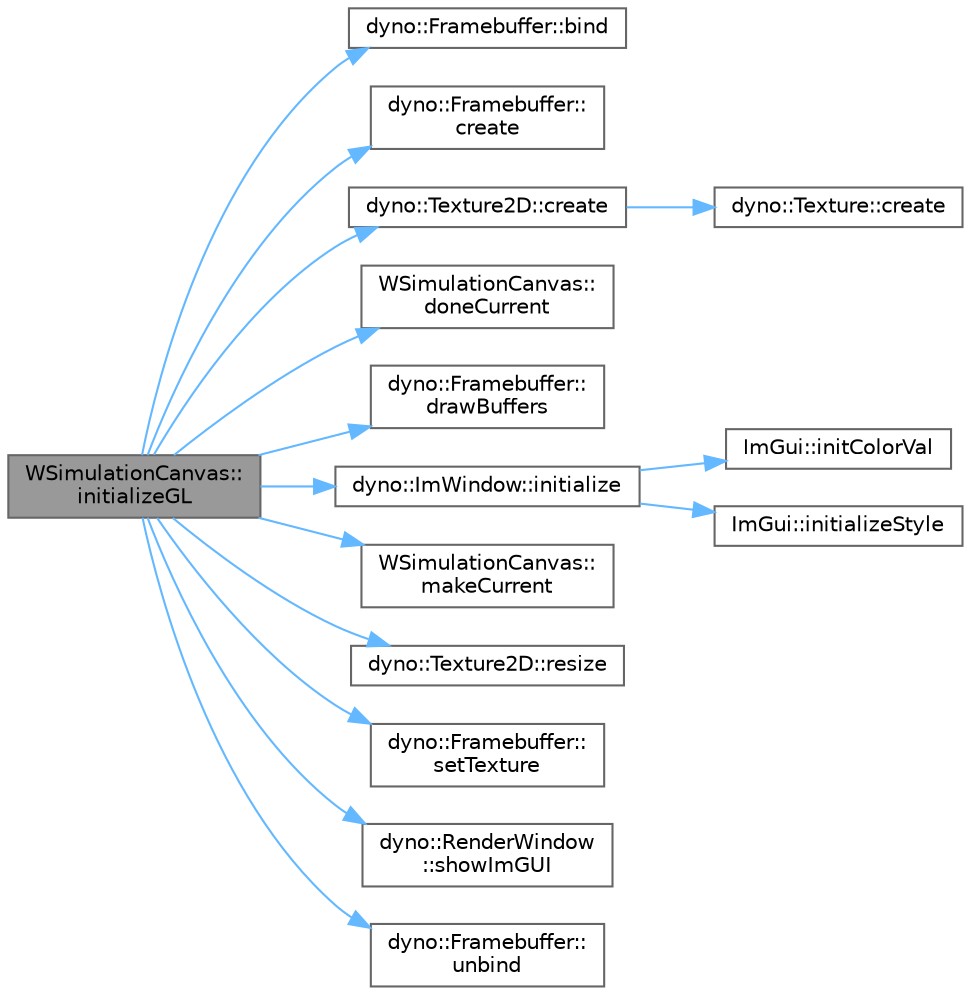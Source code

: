 digraph "WSimulationCanvas::initializeGL"
{
 // LATEX_PDF_SIZE
  bgcolor="transparent";
  edge [fontname=Helvetica,fontsize=10,labelfontname=Helvetica,labelfontsize=10];
  node [fontname=Helvetica,fontsize=10,shape=box,height=0.2,width=0.4];
  rankdir="LR";
  Node1 [id="Node000001",label="WSimulationCanvas::\linitializeGL",height=0.2,width=0.4,color="gray40", fillcolor="grey60", style="filled", fontcolor="black",tooltip=" "];
  Node1 -> Node2 [id="edge1_Node000001_Node000002",color="steelblue1",style="solid",tooltip=" "];
  Node2 [id="Node000002",label="dyno::Framebuffer::bind",height=0.2,width=0.4,color="grey40", fillcolor="white", style="filled",URL="$classdyno_1_1_framebuffer.html#a8a33e123f1b48f2184b34063340ed269",tooltip=" "];
  Node1 -> Node3 [id="edge2_Node000001_Node000003",color="steelblue1",style="solid",tooltip=" "];
  Node3 [id="Node000003",label="dyno::Framebuffer::\lcreate",height=0.2,width=0.4,color="grey40", fillcolor="white", style="filled",URL="$classdyno_1_1_framebuffer.html#ae81081ecb2e03637b91c4ae9efe48205",tooltip=" "];
  Node1 -> Node4 [id="edge3_Node000001_Node000004",color="steelblue1",style="solid",tooltip=" "];
  Node4 [id="Node000004",label="dyno::Texture2D::create",height=0.2,width=0.4,color="grey40", fillcolor="white", style="filled",URL="$classdyno_1_1_texture2_d.html#a0bdfc817b0cc0adc32bc18cc6f73ab34",tooltip=" "];
  Node4 -> Node5 [id="edge4_Node000004_Node000005",color="steelblue1",style="solid",tooltip=" "];
  Node5 [id="Node000005",label="dyno::Texture::create",height=0.2,width=0.4,color="grey40", fillcolor="white", style="filled",URL="$classdyno_1_1_texture.html#a15bb916bfec4e31287ee3f71af7dd3e2",tooltip=" "];
  Node1 -> Node6 [id="edge5_Node000001_Node000006",color="steelblue1",style="solid",tooltip=" "];
  Node6 [id="Node000006",label="WSimulationCanvas::\ldoneCurrent",height=0.2,width=0.4,color="grey40", fillcolor="white", style="filled",URL="$class_w_simulation_canvas.html#a093d044a20107c8e7d78417914fdef49",tooltip=" "];
  Node1 -> Node7 [id="edge6_Node000001_Node000007",color="steelblue1",style="solid",tooltip=" "];
  Node7 [id="Node000007",label="dyno::Framebuffer::\ldrawBuffers",height=0.2,width=0.4,color="grey40", fillcolor="white", style="filled",URL="$classdyno_1_1_framebuffer.html#ac2ab463a6d6572833fd04c41efd9b37b",tooltip=" "];
  Node1 -> Node8 [id="edge7_Node000001_Node000008",color="steelblue1",style="solid",tooltip=" "];
  Node8 [id="Node000008",label="dyno::ImWindow::initialize",height=0.2,width=0.4,color="grey40", fillcolor="white", style="filled",URL="$classdyno_1_1_im_window.html#af9f5295ad72248cfcd9a9e2cb17dcf01",tooltip=" "];
  Node8 -> Node9 [id="edge8_Node000008_Node000009",color="steelblue1",style="solid",tooltip=" "];
  Node9 [id="Node000009",label="ImGui::initColorVal",height=0.2,width=0.4,color="grey40", fillcolor="white", style="filled",URL="$namespace_im_gui.html#a528fc255d30bd08dca32b91207e92524",tooltip=" "];
  Node8 -> Node10 [id="edge9_Node000008_Node000010",color="steelblue1",style="solid",tooltip=" "];
  Node10 [id="Node000010",label="ImGui::initializeStyle",height=0.2,width=0.4,color="grey40", fillcolor="white", style="filled",URL="$namespace_im_gui.html#a3efe91fac863dfddb0d0ab6491b67ad5",tooltip=" "];
  Node1 -> Node11 [id="edge10_Node000001_Node000011",color="steelblue1",style="solid",tooltip=" "];
  Node11 [id="Node000011",label="WSimulationCanvas::\lmakeCurrent",height=0.2,width=0.4,color="grey40", fillcolor="white", style="filled",URL="$class_w_simulation_canvas.html#a7fb0546b70b614547ec2a54389e56348",tooltip=" "];
  Node1 -> Node12 [id="edge11_Node000001_Node000012",color="steelblue1",style="solid",tooltip=" "];
  Node12 [id="Node000012",label="dyno::Texture2D::resize",height=0.2,width=0.4,color="grey40", fillcolor="white", style="filled",URL="$classdyno_1_1_texture2_d.html#a4f581d15b30e3343c37c31aa39aa6b81",tooltip=" "];
  Node1 -> Node13 [id="edge12_Node000001_Node000013",color="steelblue1",style="solid",tooltip=" "];
  Node13 [id="Node000013",label="dyno::Framebuffer::\lsetTexture",height=0.2,width=0.4,color="grey40", fillcolor="white", style="filled",URL="$classdyno_1_1_framebuffer.html#a407cb23b107450a7b6a78e0720eb0138",tooltip=" "];
  Node1 -> Node14 [id="edge13_Node000001_Node000014",color="steelblue1",style="solid",tooltip=" "];
  Node14 [id="Node000014",label="dyno::RenderWindow\l::showImGUI",height=0.2,width=0.4,color="grey40", fillcolor="white", style="filled",URL="$classdyno_1_1_render_window.html#a23234e53446a811d0489fdb44e91cefa",tooltip=" "];
  Node1 -> Node15 [id="edge14_Node000001_Node000015",color="steelblue1",style="solid",tooltip=" "];
  Node15 [id="Node000015",label="dyno::Framebuffer::\lunbind",height=0.2,width=0.4,color="grey40", fillcolor="white", style="filled",URL="$classdyno_1_1_framebuffer.html#ab911f29ea93b3e219c4c076851a42827",tooltip=" "];
}

